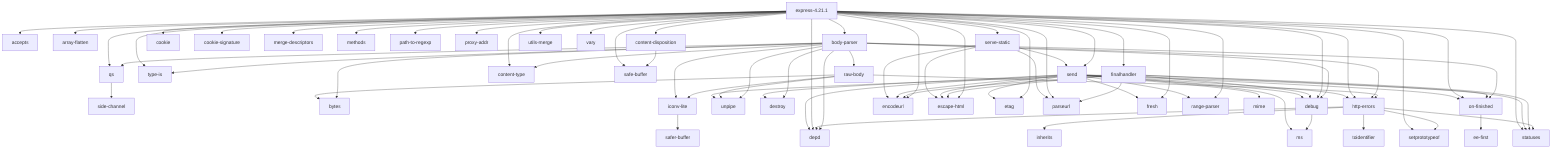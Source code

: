 flowchart TD
  express-4.21.1 --> accepts
  express-4.21.1 --> array-flatten
  express-4.21.1 --> body-parser
  body-parser --> qs
  qs --> side-channel
  body-parser --> depd
  body-parser --> bytes
  body-parser --> debug
  debug --> ms
  body-parser --> unpipe
  body-parser --> destroy
  body-parser --> type-is
  body-parser --> raw-body
  raw-body --> bytes
  raw-body --> unpipe
  raw-body --> iconv-lite
  iconv-lite --> safer-buffer
  raw-body --> http-errors
  http-errors --> depd
  http-errors --> inherits
  http-errors --> setprototypeof
  http-errors --> statuses
  http-errors --> toidentifier
  body-parser --> iconv-lite
  body-parser --> http-errors
  body-parser --> on-finished
  on-finished --> ee-first
  body-parser --> content-type
  express-4.21.1 --> content-disposition
  content-disposition --> safe-buffer
  express-4.21.1 --> content-type
  express-4.21.1 --> cookie
  express-4.21.1 --> cookie-signature
  express-4.21.1 --> debug
  express-4.21.1 --> depd
  express-4.21.1 --> encodeurl
  express-4.21.1 --> escape-html
  express-4.21.1 --> etag
  express-4.21.1 --> finalhandler
  finalhandler --> debug
  finalhandler --> encodeurl
  finalhandler --> escape-html
  finalhandler --> on-finished
  finalhandler --> parseurl
  finalhandler --> statuses
  finalhandler --> unpipe
  express-4.21.1 --> fresh
  express-4.21.1 --> http-errors
  express-4.21.1 --> merge-descriptors
  express-4.21.1 --> methods
  express-4.21.1 --> on-finished
  express-4.21.1 --> parseurl
  express-4.21.1 --> path-to-regexp
  express-4.21.1 --> proxy-addr
  express-4.21.1 --> qs
  express-4.21.1 --> range-parser
  express-4.21.1 --> safe-buffer
  express-4.21.1 --> send
  send --> ms
  send --> depd
  send --> etag
  send --> mime
  send --> debug
  send --> fresh
  send --> destroy
  send --> statuses
  send --> encodeurl
  send --> escape-html
  send --> http-errors
  send --> on-finished
  send --> range-parser
  express-4.21.1 --> serve-static
  serve-static --> encodeurl
  serve-static --> escape-html
  serve-static --> parseurl
  serve-static --> send
  express-4.21.1 --> setprototypeof
  express-4.21.1 --> statuses
  express-4.21.1 --> type-is
  express-4.21.1 --> utils-merge
  express-4.21.1 --> vary
